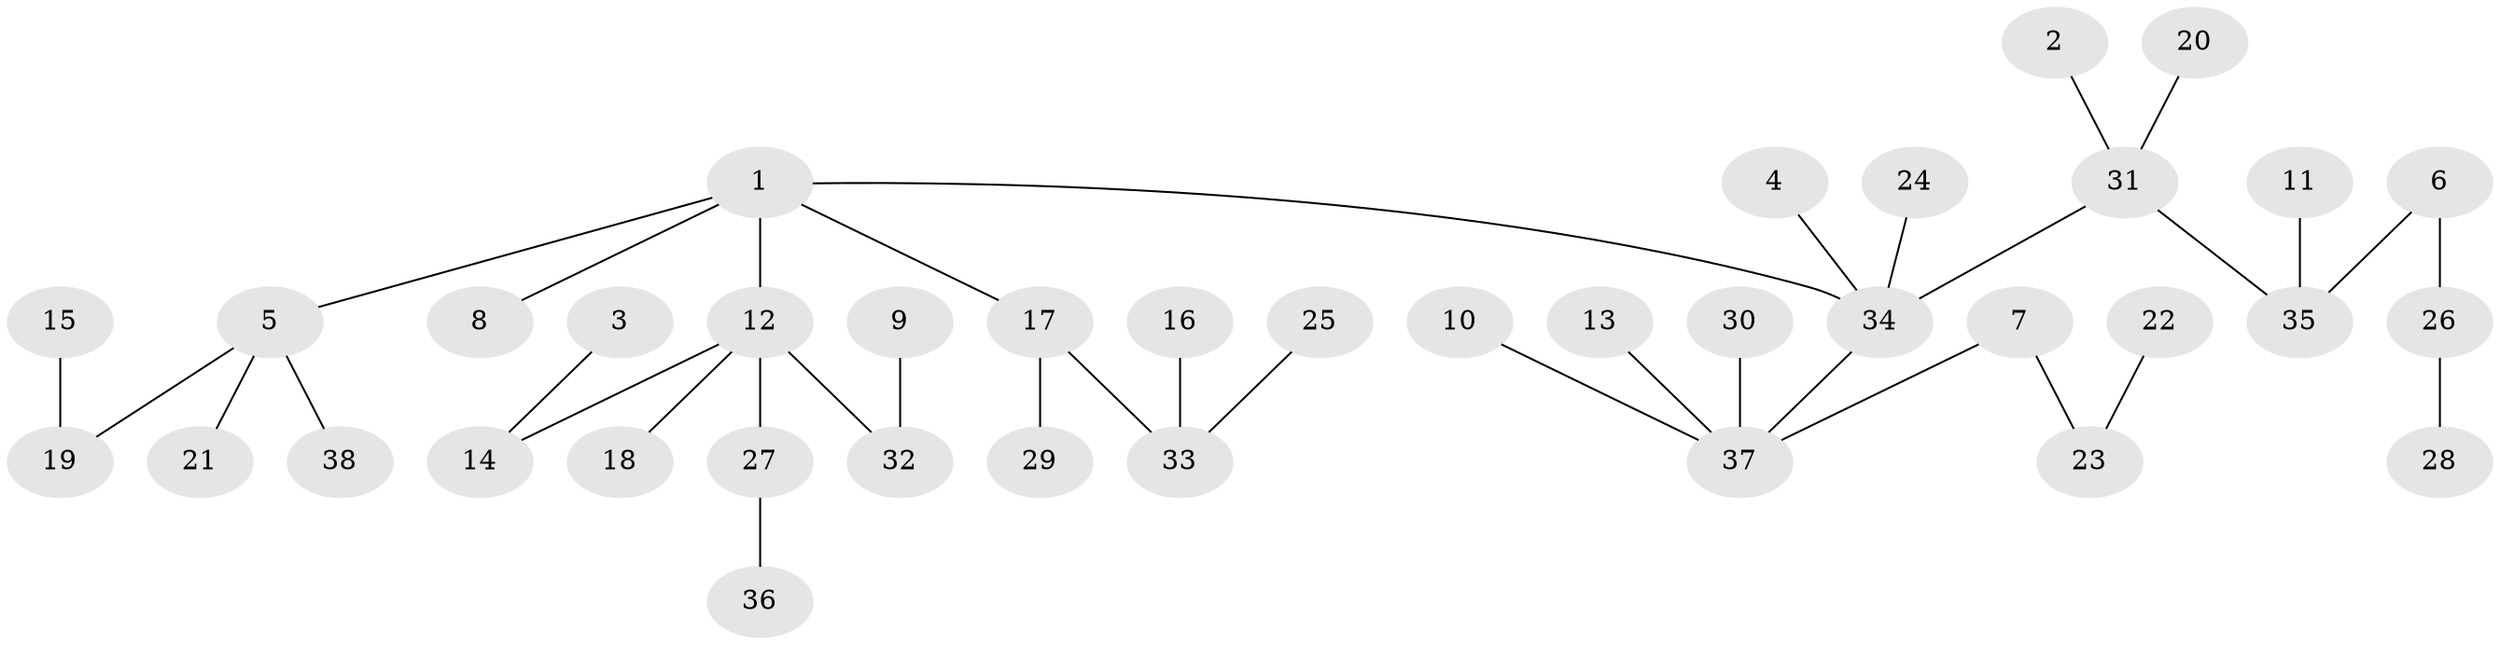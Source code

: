 // original degree distribution, {4: 0.10526315789473684, 5: 0.039473684210526314, 6: 0.013157894736842105, 3: 0.10526315789473684, 1: 0.5131578947368421, 2: 0.2236842105263158}
// Generated by graph-tools (version 1.1) at 2025/50/03/09/25 03:50:19]
// undirected, 38 vertices, 37 edges
graph export_dot {
graph [start="1"]
  node [color=gray90,style=filled];
  1;
  2;
  3;
  4;
  5;
  6;
  7;
  8;
  9;
  10;
  11;
  12;
  13;
  14;
  15;
  16;
  17;
  18;
  19;
  20;
  21;
  22;
  23;
  24;
  25;
  26;
  27;
  28;
  29;
  30;
  31;
  32;
  33;
  34;
  35;
  36;
  37;
  38;
  1 -- 5 [weight=1.0];
  1 -- 8 [weight=1.0];
  1 -- 12 [weight=1.0];
  1 -- 17 [weight=1.0];
  1 -- 34 [weight=1.0];
  2 -- 31 [weight=1.0];
  3 -- 14 [weight=1.0];
  4 -- 34 [weight=1.0];
  5 -- 19 [weight=1.0];
  5 -- 21 [weight=1.0];
  5 -- 38 [weight=1.0];
  6 -- 26 [weight=1.0];
  6 -- 35 [weight=1.0];
  7 -- 23 [weight=1.0];
  7 -- 37 [weight=1.0];
  9 -- 32 [weight=1.0];
  10 -- 37 [weight=1.0];
  11 -- 35 [weight=1.0];
  12 -- 14 [weight=1.0];
  12 -- 18 [weight=1.0];
  12 -- 27 [weight=1.0];
  12 -- 32 [weight=1.0];
  13 -- 37 [weight=1.0];
  15 -- 19 [weight=1.0];
  16 -- 33 [weight=1.0];
  17 -- 29 [weight=1.0];
  17 -- 33 [weight=1.0];
  20 -- 31 [weight=1.0];
  22 -- 23 [weight=1.0];
  24 -- 34 [weight=1.0];
  25 -- 33 [weight=1.0];
  26 -- 28 [weight=1.0];
  27 -- 36 [weight=1.0];
  30 -- 37 [weight=1.0];
  31 -- 34 [weight=1.0];
  31 -- 35 [weight=1.0];
  34 -- 37 [weight=1.0];
}
